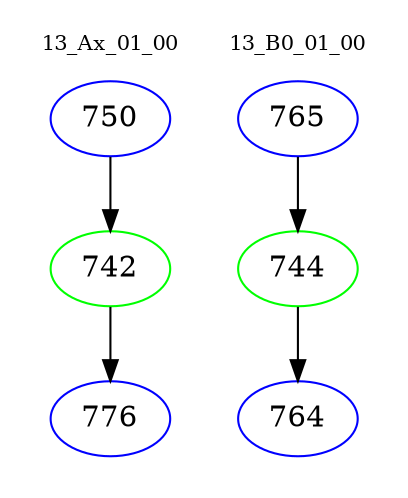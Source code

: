 digraph{
subgraph cluster_0 {
color = white
label = "13_Ax_01_00";
fontsize=10;
T0_750 [label="750", color="blue"]
T0_750 -> T0_742 [color="black"]
T0_742 [label="742", color="green"]
T0_742 -> T0_776 [color="black"]
T0_776 [label="776", color="blue"]
}
subgraph cluster_1 {
color = white
label = "13_B0_01_00";
fontsize=10;
T1_765 [label="765", color="blue"]
T1_765 -> T1_744 [color="black"]
T1_744 [label="744", color="green"]
T1_744 -> T1_764 [color="black"]
T1_764 [label="764", color="blue"]
}
}
